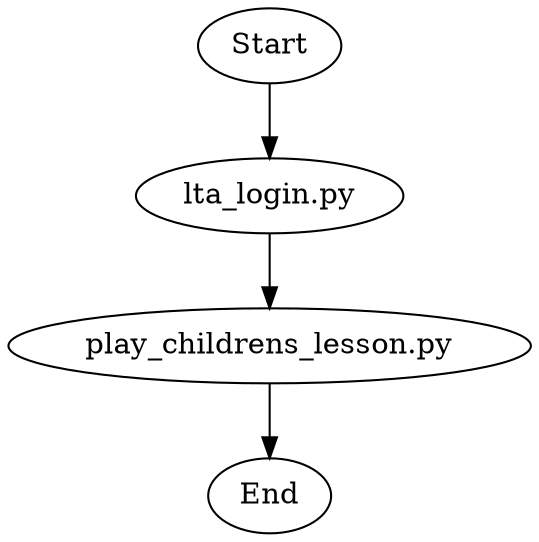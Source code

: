 digraph G {
  A [label="Start"];
  B [label="lta_login.py"];
  C [label="play_childrens_lesson.py"];
  D [label="End"];
  A -> B;
  B -> C;
  C -> D;
}
